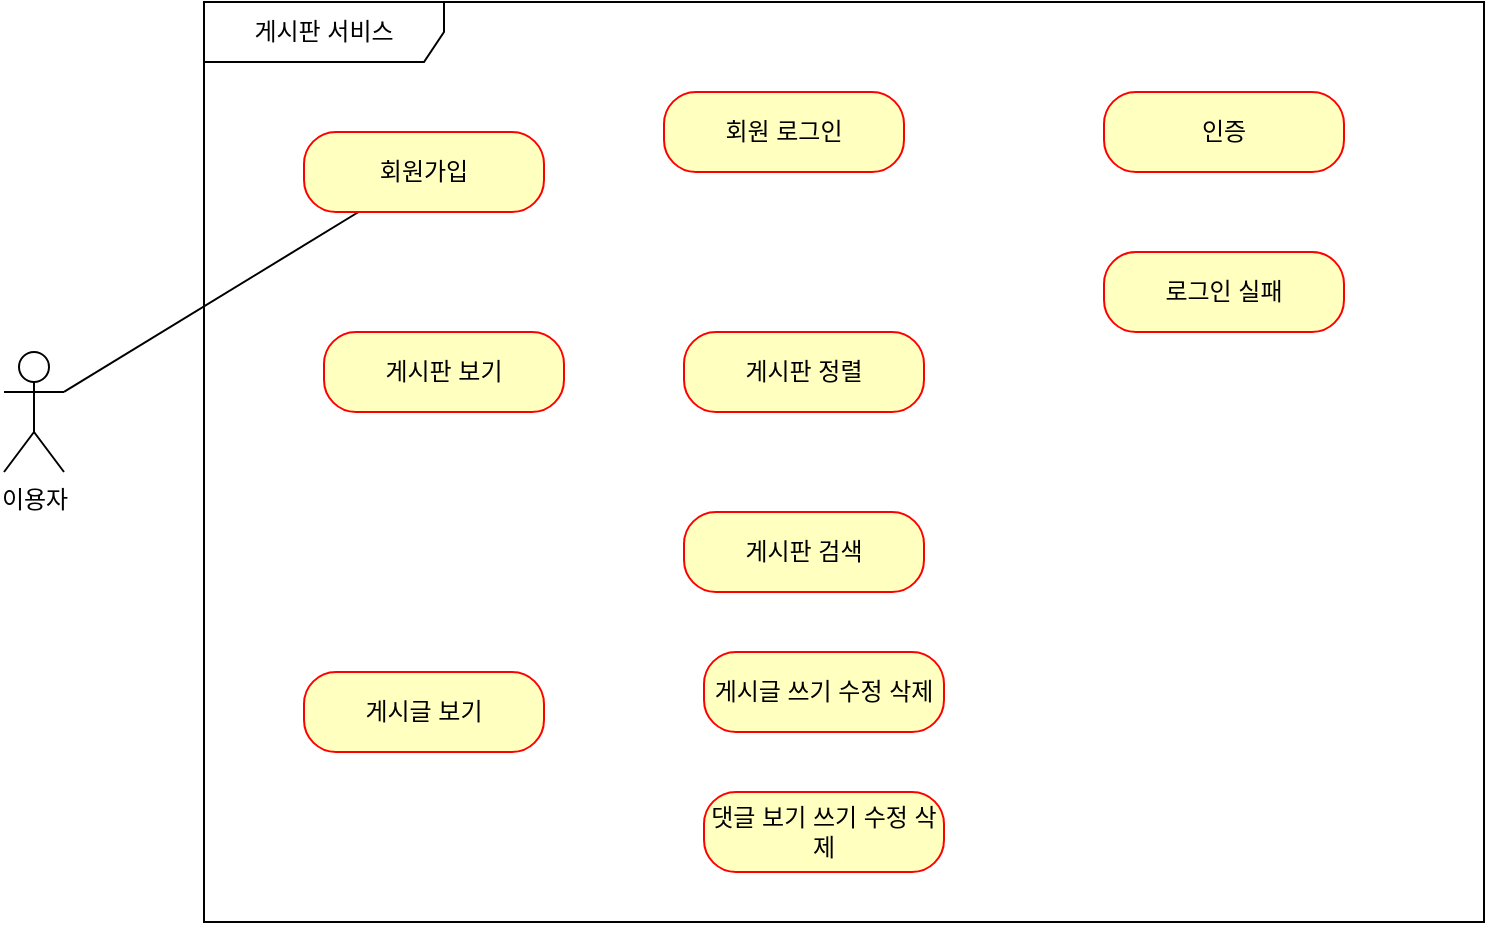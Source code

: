 <mxfile version="23.1.1" type="github">
  <diagram name="페이지-1" id="APyED3wssRUIyty6lMD_">
    <mxGraphModel dx="954" dy="652" grid="1" gridSize="10" guides="1" tooltips="1" connect="1" arrows="1" fold="1" page="1" pageScale="1" pageWidth="827" pageHeight="1169" math="0" shadow="0">
      <root>
        <mxCell id="0" />
        <mxCell id="1" parent="0" />
        <mxCell id="bmMR6TNxTaGH4uzIJUst-1" value="이용자" style="shape=umlActor;verticalLabelPosition=bottom;verticalAlign=top;html=1;outlineConnect=0;" vertex="1" parent="1">
          <mxGeometry x="50" y="300" width="30" height="60" as="geometry" />
        </mxCell>
        <mxCell id="bmMR6TNxTaGH4uzIJUst-2" value="게시판 서비스" style="shape=umlFrame;whiteSpace=wrap;html=1;pointerEvents=0;width=120;height=30;" vertex="1" parent="1">
          <mxGeometry x="150" y="125" width="640" height="460" as="geometry" />
        </mxCell>
        <mxCell id="bmMR6TNxTaGH4uzIJUst-19" value="" style="rounded=0;orthogonalLoop=1;jettySize=auto;html=1;entryX=1;entryY=0.333;entryDx=0;entryDy=0;entryPerimeter=0;endArrow=none;endFill=0;strokeColor=default;" edge="1" parent="1" source="bmMR6TNxTaGH4uzIJUst-4" target="bmMR6TNxTaGH4uzIJUst-1">
          <mxGeometry relative="1" as="geometry">
            <mxPoint x="90" y="330" as="targetPoint" />
          </mxGeometry>
        </mxCell>
        <mxCell id="bmMR6TNxTaGH4uzIJUst-4" value="회원가입" style="rounded=1;whiteSpace=wrap;html=1;arcSize=40;fontColor=#000000;fillColor=#ffffc0;strokeColor=#ff0000;" vertex="1" parent="1">
          <mxGeometry x="200" y="190" width="120" height="40" as="geometry" />
        </mxCell>
        <mxCell id="bmMR6TNxTaGH4uzIJUst-6" value="게시판 정렬" style="rounded=1;whiteSpace=wrap;html=1;arcSize=40;fontColor=#000000;fillColor=#ffffc0;strokeColor=#ff0000;" vertex="1" parent="1">
          <mxGeometry x="390" y="290" width="120" height="40" as="geometry" />
        </mxCell>
        <mxCell id="bmMR6TNxTaGH4uzIJUst-7" value="게시글 보기" style="rounded=1;whiteSpace=wrap;html=1;arcSize=40;fontColor=#000000;fillColor=#ffffc0;strokeColor=#ff0000;" vertex="1" parent="1">
          <mxGeometry x="200" y="460" width="120" height="40" as="geometry" />
        </mxCell>
        <mxCell id="bmMR6TNxTaGH4uzIJUst-8" value="회원 로그인" style="rounded=1;whiteSpace=wrap;html=1;arcSize=40;fontColor=#000000;fillColor=#ffffc0;strokeColor=#ff0000;" vertex="1" parent="1">
          <mxGeometry x="380" y="170" width="120" height="40" as="geometry" />
        </mxCell>
        <mxCell id="bmMR6TNxTaGH4uzIJUst-9" value="인증" style="rounded=1;whiteSpace=wrap;html=1;arcSize=40;fontColor=#000000;fillColor=#ffffc0;strokeColor=#ff0000;" vertex="1" parent="1">
          <mxGeometry x="600" y="170" width="120" height="40" as="geometry" />
        </mxCell>
        <mxCell id="bmMR6TNxTaGH4uzIJUst-10" value="로그인 실패" style="rounded=1;whiteSpace=wrap;html=1;arcSize=40;fontColor=#000000;fillColor=#ffffc0;strokeColor=#ff0000;" vertex="1" parent="1">
          <mxGeometry x="600" y="250" width="120" height="40" as="geometry" />
        </mxCell>
        <mxCell id="bmMR6TNxTaGH4uzIJUst-11" value="게시판 보기" style="rounded=1;whiteSpace=wrap;html=1;arcSize=40;fontColor=#000000;fillColor=#ffffc0;strokeColor=#ff0000;" vertex="1" parent="1">
          <mxGeometry x="210" y="290" width="120" height="40" as="geometry" />
        </mxCell>
        <mxCell id="bmMR6TNxTaGH4uzIJUst-12" value="게시판 검색" style="rounded=1;whiteSpace=wrap;html=1;arcSize=40;fontColor=#000000;fillColor=#ffffc0;strokeColor=#ff0000;" vertex="1" parent="1">
          <mxGeometry x="390" y="380" width="120" height="40" as="geometry" />
        </mxCell>
        <mxCell id="bmMR6TNxTaGH4uzIJUst-13" value="게시글 쓰기 수정 삭제" style="rounded=1;whiteSpace=wrap;html=1;arcSize=40;fontColor=#000000;fillColor=#ffffc0;strokeColor=#ff0000;" vertex="1" parent="1">
          <mxGeometry x="400" y="450" width="120" height="40" as="geometry" />
        </mxCell>
        <mxCell id="bmMR6TNxTaGH4uzIJUst-14" value="댓글 보기 쓰기 수정 삭제" style="rounded=1;whiteSpace=wrap;html=1;arcSize=40;fontColor=#000000;fillColor=#ffffc0;strokeColor=#ff0000;" vertex="1" parent="1">
          <mxGeometry x="400" y="520" width="120" height="40" as="geometry" />
        </mxCell>
      </root>
    </mxGraphModel>
  </diagram>
</mxfile>
